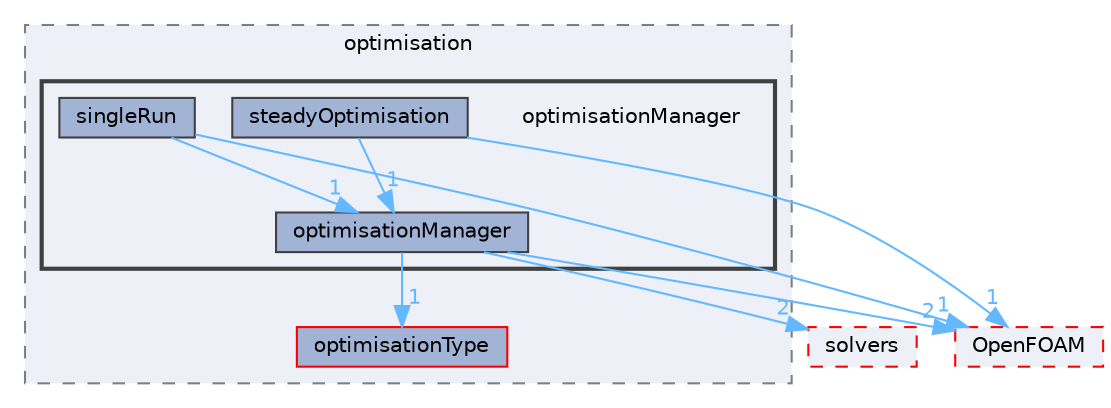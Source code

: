 digraph "src/optimisation/adjointOptimisation/adjoint/optimisation/optimisationManager"
{
 // LATEX_PDF_SIZE
  bgcolor="transparent";
  edge [fontname=Helvetica,fontsize=10,labelfontname=Helvetica,labelfontsize=10];
  node [fontname=Helvetica,fontsize=10,shape=box,height=0.2,width=0.4];
  compound=true
  subgraph clusterdir_4c08a66c3363b1709c4529c1c6cd2d18 {
    graph [ bgcolor="#edf0f7", pencolor="grey50", label="optimisation", fontname=Helvetica,fontsize=10 style="filled,dashed", URL="dir_4c08a66c3363b1709c4529c1c6cd2d18.html",tooltip=""]
  dir_19e34cb36dea7172b6a3886d458a6c63 [label="optimisationType", fillcolor="#a2b4d6", color="red", style="filled", URL="dir_19e34cb36dea7172b6a3886d458a6c63.html",tooltip=""];
  subgraph clusterdir_a342ead83134a905537b901095fdb3a8 {
    graph [ bgcolor="#edf0f7", pencolor="grey25", label="", fontname=Helvetica,fontsize=10 style="filled,bold", URL="dir_a342ead83134a905537b901095fdb3a8.html",tooltip=""]
    dir_a342ead83134a905537b901095fdb3a8 [shape=plaintext, label="optimisationManager"];
  dir_cdaeef093a8d63721282d9fc63d990f5 [label="optimisationManager", fillcolor="#a2b4d6", color="grey25", style="filled", URL="dir_cdaeef093a8d63721282d9fc63d990f5.html",tooltip=""];
  dir_794a1fdcaac97e1c5c3185d36a812e0f [label="singleRun", fillcolor="#a2b4d6", color="grey25", style="filled", URL="dir_794a1fdcaac97e1c5c3185d36a812e0f.html",tooltip=""];
  dir_4593347c831005f60930721437ce1751 [label="steadyOptimisation", fillcolor="#a2b4d6", color="grey25", style="filled", URL="dir_4593347c831005f60930721437ce1751.html",tooltip=""];
  }
  }
  dir_c5473ff19b20e6ec4dfe5c310b3778a8 [label="OpenFOAM", fillcolor="#edf0f7", color="red", style="filled,dashed", URL="dir_c5473ff19b20e6ec4dfe5c310b3778a8.html",tooltip=""];
  dir_f1ea2e00111d8324be054b4e32e6ee53 [label="solvers", fillcolor="#edf0f7", color="red", style="filled,dashed", URL="dir_f1ea2e00111d8324be054b4e32e6ee53.html",tooltip=""];
  dir_cdaeef093a8d63721282d9fc63d990f5->dir_19e34cb36dea7172b6a3886d458a6c63 [headlabel="1", labeldistance=1.5 headhref="dir_002704_002705.html" href="dir_002704_002705.html" color="steelblue1" fontcolor="steelblue1"];
  dir_cdaeef093a8d63721282d9fc63d990f5->dir_c5473ff19b20e6ec4dfe5c310b3778a8 [headlabel="2", labeldistance=1.5 headhref="dir_002704_002695.html" href="dir_002704_002695.html" color="steelblue1" fontcolor="steelblue1"];
  dir_cdaeef093a8d63721282d9fc63d990f5->dir_f1ea2e00111d8324be054b4e32e6ee53 [headlabel="2", labeldistance=1.5 headhref="dir_002704_003659.html" href="dir_002704_003659.html" color="steelblue1" fontcolor="steelblue1"];
  dir_794a1fdcaac97e1c5c3185d36a812e0f->dir_c5473ff19b20e6ec4dfe5c310b3778a8 [headlabel="1", labeldistance=1.5 headhref="dir_003557_002695.html" href="dir_003557_002695.html" color="steelblue1" fontcolor="steelblue1"];
  dir_794a1fdcaac97e1c5c3185d36a812e0f->dir_cdaeef093a8d63721282d9fc63d990f5 [headlabel="1", labeldistance=1.5 headhref="dir_003557_002704.html" href="dir_003557_002704.html" color="steelblue1" fontcolor="steelblue1"];
  dir_4593347c831005f60930721437ce1751->dir_c5473ff19b20e6ec4dfe5c310b3778a8 [headlabel="1", labeldistance=1.5 headhref="dir_003762_002695.html" href="dir_003762_002695.html" color="steelblue1" fontcolor="steelblue1"];
  dir_4593347c831005f60930721437ce1751->dir_cdaeef093a8d63721282d9fc63d990f5 [headlabel="1", labeldistance=1.5 headhref="dir_003762_002704.html" href="dir_003762_002704.html" color="steelblue1" fontcolor="steelblue1"];
}
